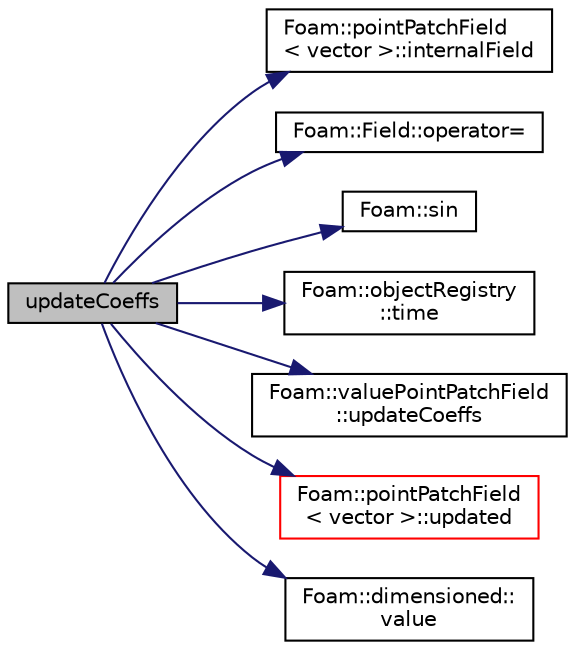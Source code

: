 digraph "updateCoeffs"
{
  bgcolor="transparent";
  edge [fontname="Helvetica",fontsize="10",labelfontname="Helvetica",labelfontsize="10"];
  node [fontname="Helvetica",fontsize="10",shape=record];
  rankdir="LR";
  Node42 [label="updateCoeffs",height=0.2,width=0.4,color="black", fillcolor="grey75", style="filled", fontcolor="black"];
  Node42 -> Node43 [color="midnightblue",fontsize="10",style="solid",fontname="Helvetica"];
  Node43 [label="Foam::pointPatchField\l\< vector \>::internalField",height=0.2,width=0.4,color="black",URL="$a23773.html#a435fb78c6d01646a7b5fe2fc4806bfd7",tooltip="Return dimensioned internal field reference. "];
  Node42 -> Node44 [color="midnightblue",fontsize="10",style="solid",fontname="Helvetica"];
  Node44 [label="Foam::Field::operator=",height=0.2,width=0.4,color="black",URL="$a27573.html#a4356fadebc9e59fb8189733d26c75605"];
  Node42 -> Node45 [color="midnightblue",fontsize="10",style="solid",fontname="Helvetica"];
  Node45 [label="Foam::sin",height=0.2,width=0.4,color="black",URL="$a21851.html#a4517d680df5510934705011b30dcefa6"];
  Node42 -> Node46 [color="midnightblue",fontsize="10",style="solid",fontname="Helvetica"];
  Node46 [label="Foam::objectRegistry\l::time",height=0.2,width=0.4,color="black",URL="$a27433.html#a0d94096809fe3376b29a2a29ca11bb18",tooltip="Return time. "];
  Node42 -> Node47 [color="midnightblue",fontsize="10",style="solid",fontname="Helvetica"];
  Node47 [label="Foam::valuePointPatchField\l::updateCoeffs",height=0.2,width=0.4,color="black",URL="$a27681.html#a7e24eafac629d3733181cd942d4c902f",tooltip="Update the coefficients associated with the patch field. "];
  Node42 -> Node48 [color="midnightblue",fontsize="10",style="solid",fontname="Helvetica"];
  Node48 [label="Foam::pointPatchField\l\< vector \>::updated",height=0.2,width=0.4,color="red",URL="$a23773.html#adb515d6ca9be66613efaaeb72c9709db",tooltip="Return true if the boundary condition has already been updated. "];
  Node42 -> Node53 [color="midnightblue",fontsize="10",style="solid",fontname="Helvetica"];
  Node53 [label="Foam::dimensioned::\lvalue",height=0.2,width=0.4,color="black",URL="$a27473.html#a7948200a26c85fc3a83ffa510a91d668",tooltip="Return const reference to value. "];
}
